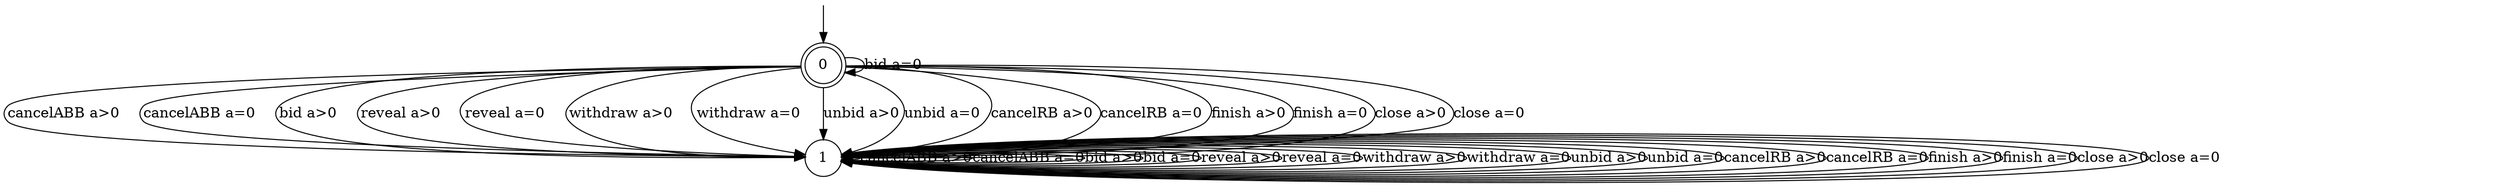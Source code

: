 digraph g {

	s0 [shape="doublecircle" label="0"];
	s1 [shape="circle" label="1"];
	s0 -> s1 [label="cancelABB a>0"];
	s0 -> s1 [label="cancelABB a=0"];
	s0 -> s1 [label="bid a>0"];
	s0 -> s0 [label="bid a=0"];
	s0 -> s1 [label="reveal a>0"];
	s0 -> s1 [label="reveal a=0"];
	s0 -> s1 [label="withdraw a>0"];
	s0 -> s1 [label="withdraw a=0"];
	s0 -> s1 [label="unbid a>0"];
	s0 -> s1 [label="unbid a=0"];
	s0 -> s1 [label="cancelRB a>0"];
	s0 -> s1 [label="cancelRB a=0"];
	s0 -> s1 [label="finish a>0"];
	s0 -> s1 [label="finish a=0"];
	s0 -> s1 [label="close a>0"];
	s0 -> s1 [label="close a=0"];
	s1 -> s1 [label="cancelABB a>0"];
	s1 -> s1 [label="cancelABB a=0"];
	s1 -> s1 [label="bid a>0"];
	s1 -> s1 [label="bid a=0"];
	s1 -> s1 [label="reveal a>0"];
	s1 -> s1 [label="reveal a=0"];
	s1 -> s1 [label="withdraw a>0"];
	s1 -> s1 [label="withdraw a=0"];
	s1 -> s1 [label="unbid a>0"];
	s1 -> s1 [label="unbid a=0"];
	s1 -> s1 [label="cancelRB a>0"];
	s1 -> s1 [label="cancelRB a=0"];
	s1 -> s1 [label="finish a>0"];
	s1 -> s1 [label="finish a=0"];
	s1 -> s1 [label="close a>0"];
	s1 -> s1 [label="close a=0"];

__start0 [label="" shape="none" width="0" height="0"];
__start0 -> s0;

}
